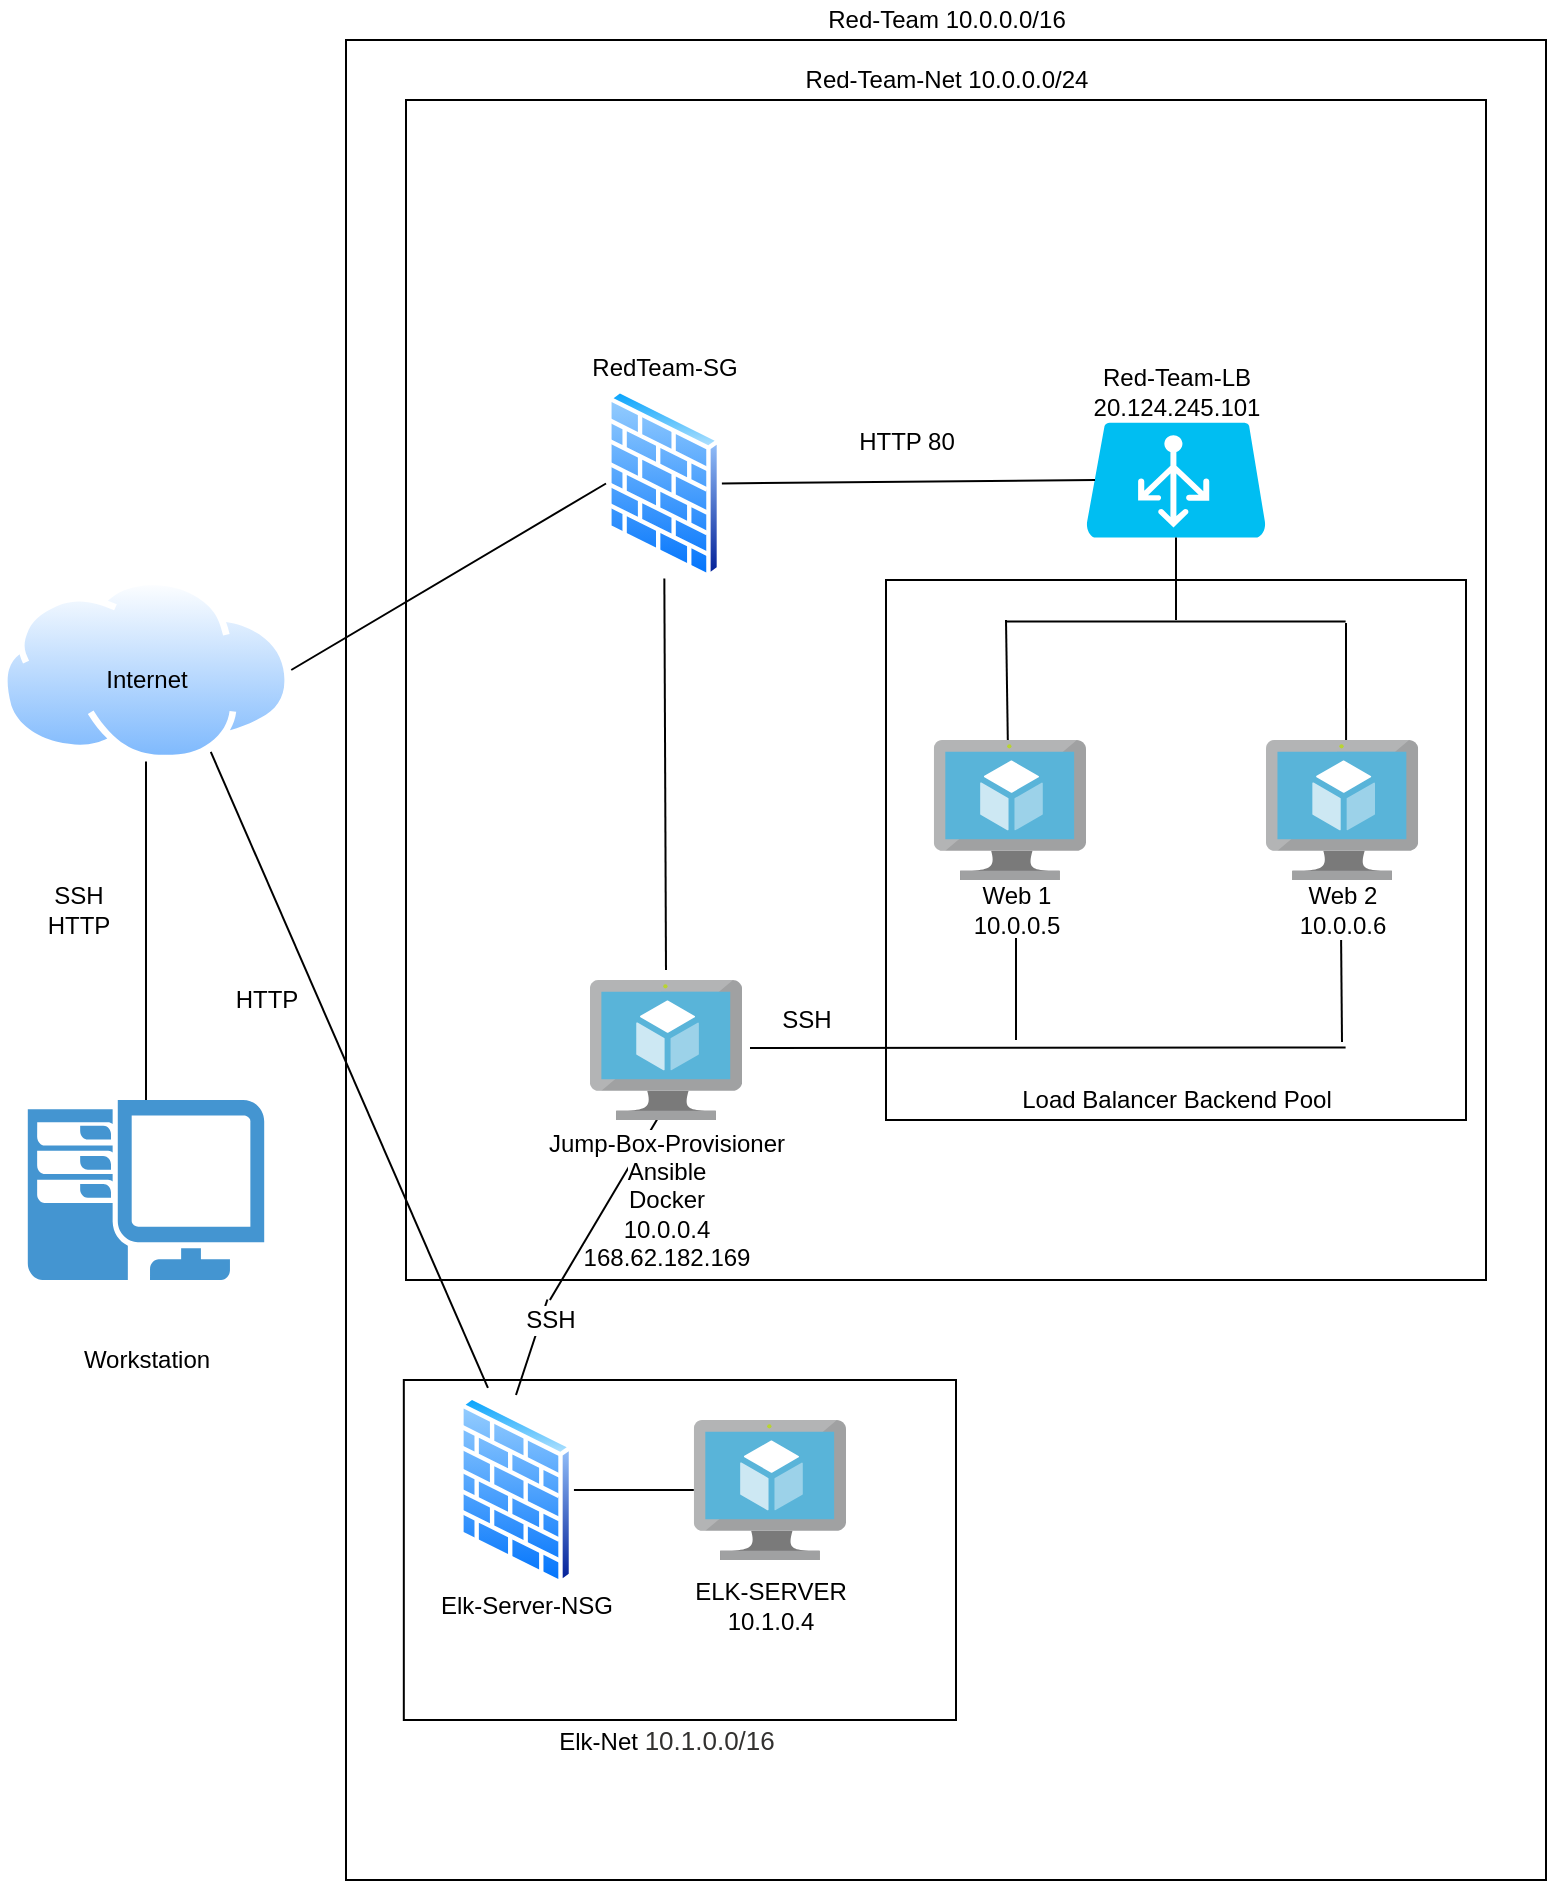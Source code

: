 <mxfile version="16.0.0" type="device"><diagram id="IURp5fqJDVyb-aw3CqeE" name="Page-1"><mxGraphModel dx="1422" dy="762" grid="1" gridSize="10" guides="1" tooltips="1" connect="1" arrows="1" fold="1" page="1" pageScale="1" pageWidth="850" pageHeight="1100" background="#ffffff" math="0" shadow="0"><root><mxCell id="0"/><mxCell id="1" parent="0"/><mxCell id="bOPclzfDsJXajdIXM2PW-8" value="" style="rounded=0;whiteSpace=wrap;html=1;fillColor=none;" parent="1" vertex="1"><mxGeometry x="200" y="140" width="600" height="920" as="geometry"/></mxCell><mxCell id="lk1LkdnPKKKeKbbr6Cw_-14" value="" style="rounded=0;whiteSpace=wrap;html=1;labelBackgroundColor=#FFFFFF;fillColor=none;gradientColor=#ffffff;" vertex="1" parent="1"><mxGeometry x="228.91" y="810" width="276.09" height="170" as="geometry"/></mxCell><mxCell id="lk1LkdnPKKKeKbbr6Cw_-11" value="" style="endArrow=none;html=1;rounded=0;entryX=0.469;entryY=-0.012;entryDx=0;entryDy=0;entryPerimeter=0;exitX=0.5;exitY=0;exitDx=0;exitDy=0;jumpStyle=none;startArrow=none;" edge="1" parent="1" source="lk1LkdnPKKKeKbbr6Cw_-16" target="bOPclzfDsJXajdIXM2PW-44"><mxGeometry width="50" height="50" relative="1" as="geometry"><mxPoint x="520" y="830" as="sourcePoint"/><mxPoint x="360" y="780" as="targetPoint"/></mxGeometry></mxCell><mxCell id="bOPclzfDsJXajdIXM2PW-1" value="" style="aspect=fixed;perimeter=ellipsePerimeter;html=1;align=center;shadow=0;dashed=0;spacingTop=3;image;image=img/lib/active_directory/internet_cloud.svg;" parent="1" vertex="1"><mxGeometry x="27.38" y="409.25" width="145.24" height="91.5" as="geometry"/></mxCell><mxCell id="bOPclzfDsJXajdIXM2PW-2" value="Internet" style="text;html=1;resizable=0;autosize=1;align=center;verticalAlign=middle;points=[];fillColor=none;strokeColor=none;rounded=0;" parent="1" vertex="1"><mxGeometry x="70" y="450" width="60" height="20" as="geometry"/></mxCell><mxCell id="bOPclzfDsJXajdIXM2PW-6" value="" style="pointerEvents=1;shadow=0;dashed=0;html=1;strokeColor=none;fillColor=#4495D1;labelPosition=center;verticalLabelPosition=bottom;verticalAlign=top;align=center;outlineConnect=0;shape=mxgraph.veeam.2d.workstation;" parent="1" vertex="1"><mxGeometry x="40.9" y="670" width="118.2" height="90" as="geometry"/></mxCell><mxCell id="bOPclzfDsJXajdIXM2PW-7" value="Workstation" style="text;html=1;resizable=0;autosize=1;align=center;verticalAlign=middle;points=[];fillColor=none;strokeColor=none;rounded=0;" parent="1" vertex="1"><mxGeometry x="60" y="790" width="80" height="20" as="geometry"/></mxCell><mxCell id="bOPclzfDsJXajdIXM2PW-9" value="" style="rounded=0;whiteSpace=wrap;html=1;fillColor=none;" parent="1" vertex="1"><mxGeometry x="230" y="170" width="540" height="590" as="geometry"/></mxCell><mxCell id="bOPclzfDsJXajdIXM2PW-10" value="Red-Team 10.0.0.0/16" style="text;html=1;resizable=0;autosize=1;align=center;verticalAlign=middle;points=[];fillColor=none;strokeColor=none;rounded=0;" parent="1" vertex="1"><mxGeometry x="435" y="120" width="130" height="20" as="geometry"/></mxCell><mxCell id="bOPclzfDsJXajdIXM2PW-11" value="SSH&lt;br&gt;HTTP&lt;br&gt;" style="text;html=1;resizable=0;autosize=1;align=center;verticalAlign=middle;points=[];fillColor=none;strokeColor=none;rounded=0;" parent="1" vertex="1"><mxGeometry x="40.9" y="560" width="50" height="30" as="geometry"/></mxCell><mxCell id="bOPclzfDsJXajdIXM2PW-12" value="" style="endArrow=none;html=1;rounded=0;" parent="1" source="bOPclzfDsJXajdIXM2PW-6" target="bOPclzfDsJXajdIXM2PW-1" edge="1"><mxGeometry width="50" height="50" relative="1" as="geometry"><mxPoint x="99.5" y="542" as="sourcePoint"/><mxPoint x="100" y="410" as="targetPoint"/><Array as="points"/></mxGeometry></mxCell><mxCell id="bOPclzfDsJXajdIXM2PW-13" value="Red-Team-Net 10.0.0.0/24" style="text;html=1;resizable=0;autosize=1;align=center;verticalAlign=middle;points=[];fillColor=none;strokeColor=none;rounded=0;" parent="1" vertex="1"><mxGeometry x="420" y="150" width="160" height="20" as="geometry"/></mxCell><mxCell id="bOPclzfDsJXajdIXM2PW-16" value="" style="aspect=fixed;perimeter=ellipsePerimeter;html=1;align=center;shadow=0;dashed=0;spacingTop=3;image;image=img/lib/active_directory/firewall.svg;fillColor=none;" parent="1" vertex="1"><mxGeometry x="330" y="314.25" width="57.95" height="95" as="geometry"/></mxCell><mxCell id="bOPclzfDsJXajdIXM2PW-17" value="RedTeam-SG" style="text;html=1;resizable=0;autosize=1;align=center;verticalAlign=middle;points=[];fillColor=none;strokeColor=none;rounded=0;" parent="1" vertex="1"><mxGeometry x="313.97" y="294.25" width="90" height="20" as="geometry"/></mxCell><mxCell id="bOPclzfDsJXajdIXM2PW-19" value="" style="endArrow=none;html=1;rounded=0;entryX=0;entryY=0.5;entryDx=0;entryDy=0;exitX=1;exitY=0.5;exitDx=0;exitDy=0;" parent="1" source="bOPclzfDsJXajdIXM2PW-1" target="bOPclzfDsJXajdIXM2PW-16" edge="1"><mxGeometry width="50" height="50" relative="1" as="geometry"><mxPoint x="170" y="385" as="sourcePoint"/><mxPoint x="220" y="335" as="targetPoint"/></mxGeometry></mxCell><mxCell id="bOPclzfDsJXajdIXM2PW-21" value="" style="verticalLabelPosition=bottom;html=1;verticalAlign=top;align=center;strokeColor=none;fillColor=#00BEF2;shape=mxgraph.azure.azure_load_balancer;" parent="1" vertex="1"><mxGeometry x="570" y="331.25" width="90" height="57.5" as="geometry"/></mxCell><mxCell id="bOPclzfDsJXajdIXM2PW-22" value="" style="endArrow=none;html=1;rounded=0;entryX=0.05;entryY=0.5;entryDx=0;entryDy=0;entryPerimeter=0;exitX=1;exitY=0.5;exitDx=0;exitDy=0;" parent="1" source="bOPclzfDsJXajdIXM2PW-16" target="bOPclzfDsJXajdIXM2PW-21" edge="1"><mxGeometry width="50" height="50" relative="1" as="geometry"><mxPoint x="410" y="386.75" as="sourcePoint"/><mxPoint x="460" y="336.75" as="targetPoint"/></mxGeometry></mxCell><mxCell id="bOPclzfDsJXajdIXM2PW-23" value="HTTP 80" style="text;html=1;resizable=0;autosize=1;align=center;verticalAlign=middle;points=[];fillColor=none;strokeColor=none;rounded=0;" parent="1" vertex="1"><mxGeometry x="450" y="331.25" width="60" height="20" as="geometry"/></mxCell><mxCell id="bOPclzfDsJXajdIXM2PW-24" value="Red-Team-LB&lt;br&gt;20.124.245.101" style="text;html=1;resizable=0;autosize=1;align=center;verticalAlign=middle;points=[];fillColor=none;strokeColor=none;rounded=0;" parent="1" vertex="1"><mxGeometry x="565" y="301.25" width="100" height="30" as="geometry"/></mxCell><mxCell id="bOPclzfDsJXajdIXM2PW-28" value="" style="endArrow=none;html=1;rounded=0;entryX=0.5;entryY=1;entryDx=0;entryDy=0;entryPerimeter=0;" parent="1" target="bOPclzfDsJXajdIXM2PW-21" edge="1"><mxGeometry width="50" height="50" relative="1" as="geometry"><mxPoint x="615" y="430" as="sourcePoint"/><mxPoint x="630" y="420" as="targetPoint"/></mxGeometry></mxCell><mxCell id="bOPclzfDsJXajdIXM2PW-36" value="" style="endArrow=none;html=1;rounded=0;entryX=0.87;entryY=0.442;entryDx=0;entryDy=0;entryPerimeter=0;exitX=0.556;exitY=0.442;exitDx=0;exitDy=0;exitPerimeter=0;" parent="1" source="bOPclzfDsJXajdIXM2PW-9" target="bOPclzfDsJXajdIXM2PW-9" edge="1"><mxGeometry width="50" height="50" relative="1" as="geometry"><mxPoint x="586.18" y="431.07" as="sourcePoint"/><mxPoint x="646.12" y="431.07" as="targetPoint"/></mxGeometry></mxCell><mxCell id="bOPclzfDsJXajdIXM2PW-37" value="" style="endArrow=none;html=1;rounded=0;exitX=0.443;exitY=0.022;exitDx=0;exitDy=0;exitPerimeter=0;" parent="1" edge="1"><mxGeometry width="50" height="50" relative="1" as="geometry"><mxPoint x="531.01" y="497.017" as="sourcePoint"/><mxPoint x="530" y="430" as="targetPoint"/></mxGeometry></mxCell><mxCell id="bOPclzfDsJXajdIXM2PW-38" value="" style="endArrow=none;html=1;rounded=0;exitX=0.429;exitY=-0.025;exitDx=0;exitDy=0;exitPerimeter=0;" parent="1" edge="1"><mxGeometry width="50" height="50" relative="1" as="geometry"><mxPoint x="700.03" y="493.99" as="sourcePoint"/><mxPoint x="700" y="431.49" as="targetPoint"/></mxGeometry></mxCell><mxCell id="bOPclzfDsJXajdIXM2PW-39" value="Web 1&lt;br&gt;10.0.0.5" style="text;html=1;resizable=0;autosize=1;align=center;verticalAlign=middle;points=[];fillColor=none;strokeColor=none;rounded=0;" parent="1" vertex="1"><mxGeometry x="505" y="560" width="60" height="30" as="geometry"/></mxCell><mxCell id="bOPclzfDsJXajdIXM2PW-40" value="Web 2&lt;br&gt;10.0.0.6" style="text;html=1;resizable=0;autosize=1;align=center;verticalAlign=middle;points=[];fillColor=none;strokeColor=none;rounded=0;" parent="1" vertex="1"><mxGeometry x="668.05" y="560" width="60" height="30" as="geometry"/></mxCell><mxCell id="bOPclzfDsJXajdIXM2PW-41" value="" style="sketch=0;aspect=fixed;html=1;points=[];align=center;image;fontSize=12;image=img/lib/mscae/Virtual_Machine.svg;fillColor=none;" parent="1" vertex="1"><mxGeometry x="493.91" y="490" width="76.09" height="70" as="geometry"/></mxCell><mxCell id="bOPclzfDsJXajdIXM2PW-42" value="" style="sketch=0;aspect=fixed;html=1;points=[];align=center;image;fontSize=12;image=img/lib/mscae/Virtual_Machine.svg;fillColor=none;" parent="1" vertex="1"><mxGeometry x="660" y="490" width="76.09" height="70" as="geometry"/></mxCell><mxCell id="bOPclzfDsJXajdIXM2PW-43" value="" style="sketch=0;aspect=fixed;html=1;points=[];align=center;image;fontSize=12;image=img/lib/mscae/Virtual_Machine.svg;fillColor=none;" parent="1" vertex="1"><mxGeometry x="321.95" y="610" width="76.09" height="70" as="geometry"/></mxCell><mxCell id="bOPclzfDsJXajdIXM2PW-44" value="&lt;span style=&quot;background-color: rgb(255 , 255 , 255)&quot;&gt;Jump-Box-Provisioner&lt;br&gt;Ansible&lt;br&gt;Docker&lt;br&gt;10.0.0.4&lt;br&gt;168.62.182.169&lt;/span&gt;" style="text;html=1;resizable=0;autosize=1;align=center;verticalAlign=middle;points=[];fillColor=none;strokeColor=none;rounded=0;gradientColor=#ffffff;" parent="1" vertex="1"><mxGeometry x="295" y="680" width="130" height="80" as="geometry"/></mxCell><mxCell id="bOPclzfDsJXajdIXM2PW-45" value="" style="endArrow=none;html=1;rounded=0;exitX=0.5;exitY=-0.071;exitDx=0;exitDy=0;exitPerimeter=0;" parent="1" source="bOPclzfDsJXajdIXM2PW-43" target="bOPclzfDsJXajdIXM2PW-16" edge="1"><mxGeometry width="50" height="50" relative="1" as="geometry"><mxPoint x="333.97" y="500" as="sourcePoint"/><mxPoint x="383.97" y="450" as="targetPoint"/></mxGeometry></mxCell><mxCell id="bOPclzfDsJXajdIXM2PW-46" value="" style="endArrow=none;html=1;rounded=0;exitX=1.052;exitY=0.486;exitDx=0;exitDy=0;exitPerimeter=0;entryX=0.87;entryY=0.803;entryDx=0;entryDy=0;entryPerimeter=0;" parent="1" source="bOPclzfDsJXajdIXM2PW-43" target="bOPclzfDsJXajdIXM2PW-9" edge="1"><mxGeometry width="50" height="50" relative="1" as="geometry"><mxPoint x="425" y="640" as="sourcePoint"/><mxPoint x="680" y="644" as="targetPoint"/></mxGeometry></mxCell><mxCell id="bOPclzfDsJXajdIXM2PW-47" value="" style="endArrow=none;html=1;rounded=0;entryX=0.5;entryY=0.967;entryDx=0;entryDy=0;entryPerimeter=0;" parent="1" target="bOPclzfDsJXajdIXM2PW-39" edge="1"><mxGeometry width="50" height="50" relative="1" as="geometry"><mxPoint x="535" y="640" as="sourcePoint"/><mxPoint x="530" y="590" as="targetPoint"/></mxGeometry></mxCell><mxCell id="bOPclzfDsJXajdIXM2PW-48" value="" style="endArrow=none;html=1;rounded=0;entryX=0.5;entryY=0.967;entryDx=0;entryDy=0;entryPerimeter=0;" parent="1" edge="1"><mxGeometry width="50" height="50" relative="1" as="geometry"><mxPoint x="698" y="641" as="sourcePoint"/><mxPoint x="697.55" y="590" as="targetPoint"/></mxGeometry></mxCell><mxCell id="bOPclzfDsJXajdIXM2PW-49" value="" style="rounded=0;whiteSpace=wrap;html=1;fillColor=none;" parent="1" vertex="1"><mxGeometry x="470" y="410" width="290" height="270" as="geometry"/></mxCell><mxCell id="bOPclzfDsJXajdIXM2PW-50" value="Load Balancer Backend Pool" style="text;html=1;resizable=0;autosize=1;align=center;verticalAlign=middle;points=[];fillColor=none;strokeColor=none;rounded=0;" parent="1" vertex="1"><mxGeometry x="530" y="660" width="170" height="20" as="geometry"/></mxCell><mxCell id="bOPclzfDsJXajdIXM2PW-51" value="SSH" style="text;html=1;resizable=0;autosize=1;align=center;verticalAlign=middle;points=[];fillColor=none;strokeColor=none;rounded=0;" parent="1" vertex="1"><mxGeometry x="410" y="620" width="40" height="20" as="geometry"/></mxCell><mxCell id="lk1LkdnPKKKeKbbr6Cw_-6" value="" style="sketch=0;aspect=fixed;html=1;points=[];align=center;image;fontSize=12;image=img/lib/mscae/Virtual_Machine.svg;fillColor=none;" vertex="1" parent="1"><mxGeometry x="373.91" y="830" width="76.09" height="70" as="geometry"/></mxCell><mxCell id="lk1LkdnPKKKeKbbr6Cw_-7" value="" style="aspect=fixed;perimeter=ellipsePerimeter;html=1;align=center;shadow=0;dashed=0;spacingTop=3;image;image=img/lib/active_directory/firewall.svg;fillColor=none;" vertex="1" parent="1"><mxGeometry x="256.02" y="817.5" width="57.95" height="95" as="geometry"/></mxCell><mxCell id="lk1LkdnPKKKeKbbr6Cw_-8" value="Elk-Server-NSG" style="text;html=1;resizable=0;autosize=1;align=center;verticalAlign=middle;points=[];fillColor=none;strokeColor=none;rounded=0;" vertex="1" parent="1"><mxGeometry x="240.0" y="912.5" width="100" height="20" as="geometry"/></mxCell><mxCell id="lk1LkdnPKKKeKbbr6Cw_-9" value="ELK-SERVER&lt;br&gt;10.1.0.4" style="text;html=1;resizable=0;autosize=1;align=center;verticalAlign=middle;points=[];fillColor=none;strokeColor=none;rounded=0;" vertex="1" parent="1"><mxGeometry x="366.96" y="907.5" width="90" height="30" as="geometry"/></mxCell><mxCell id="lk1LkdnPKKKeKbbr6Cw_-10" value="" style="endArrow=none;html=1;rounded=0;exitX=1;exitY=0.5;exitDx=0;exitDy=0;" edge="1" parent="1" source="lk1LkdnPKKKeKbbr6Cw_-7" target="lk1LkdnPKKKeKbbr6Cw_-6"><mxGeometry width="50" height="50" relative="1" as="geometry"><mxPoint x="385" y="910" as="sourcePoint"/><mxPoint x="435" y="860" as="targetPoint"/></mxGeometry></mxCell><mxCell id="lk1LkdnPKKKeKbbr6Cw_-15" value="Elk-Net&amp;nbsp;&lt;span style=&quot;font-weight: inherit ; color: rgb(50 , 49 , 48) ; font-family: &amp;#34;az_ea_font&amp;#34; , &amp;#34;segoe ui&amp;#34; , &amp;#34;az_font&amp;#34; , , , &amp;#34;blinkmacsystemfont&amp;#34; , &amp;#34;roboto&amp;#34; , &amp;#34;oxygen&amp;#34; , &amp;#34;ubuntu&amp;#34; , &amp;#34;cantarell&amp;#34; , &amp;#34;open sans&amp;#34; , &amp;#34;helvetica neue&amp;#34; , sans-serif ; font-size: 13px&quot;&gt;10.1.0.0/16&lt;br&gt;&lt;/span&gt;" style="text;html=1;resizable=0;autosize=1;align=center;verticalAlign=middle;points=[];fillColor=none;strokeColor=none;rounded=0;labelBackgroundColor=#FFFFFF;" vertex="1" parent="1"><mxGeometry x="300.0" y="980" width="120" height="20" as="geometry"/></mxCell><mxCell id="lk1LkdnPKKKeKbbr6Cw_-17" value="" style="endArrow=none;html=1;rounded=0;entryX=0.469;entryY=-0.012;entryDx=0;entryDy=0;entryPerimeter=0;exitX=0.5;exitY=0;exitDx=0;exitDy=0;jumpStyle=none;" edge="1" parent="1" source="lk1LkdnPKKKeKbbr6Cw_-7" target="lk1LkdnPKKKeKbbr6Cw_-16"><mxGeometry width="50" height="50" relative="1" as="geometry"><mxPoint x="284.995" y="817.5" as="sourcePoint"/><mxPoint x="355.97" y="679.04" as="targetPoint"/></mxGeometry></mxCell><mxCell id="lk1LkdnPKKKeKbbr6Cw_-16" value="SSH" style="text;html=1;resizable=0;autosize=1;align=center;verticalAlign=middle;points=[];fillColor=none;strokeColor=none;rounded=0;labelBackgroundColor=#FFFFFF;rotation=0;" vertex="1" parent="1"><mxGeometry x="281.95" y="770" width="40" height="20" as="geometry"/></mxCell><mxCell id="lk1LkdnPKKKeKbbr6Cw_-19" value="" style="endArrow=none;html=1;rounded=0;jumpStyle=none;exitX=0.75;exitY=1;exitDx=0;exitDy=0;entryX=0.258;entryY=-0.037;entryDx=0;entryDy=0;entryPerimeter=0;" edge="1" parent="1" source="bOPclzfDsJXajdIXM2PW-1" target="lk1LkdnPKKKeKbbr6Cw_-7"><mxGeometry width="50" height="50" relative="1" as="geometry"><mxPoint x="270" y="640" as="sourcePoint"/><mxPoint x="313.97" y="605" as="targetPoint"/></mxGeometry></mxCell><mxCell id="lk1LkdnPKKKeKbbr6Cw_-20" value="HTTP" style="text;html=1;resizable=0;autosize=1;align=center;verticalAlign=middle;points=[];fillColor=none;strokeColor=none;rounded=0;labelBackgroundColor=#FFFFFF;" vertex="1" parent="1"><mxGeometry x="135" y="610" width="50" height="20" as="geometry"/></mxCell></root></mxGraphModel></diagram></mxfile>
